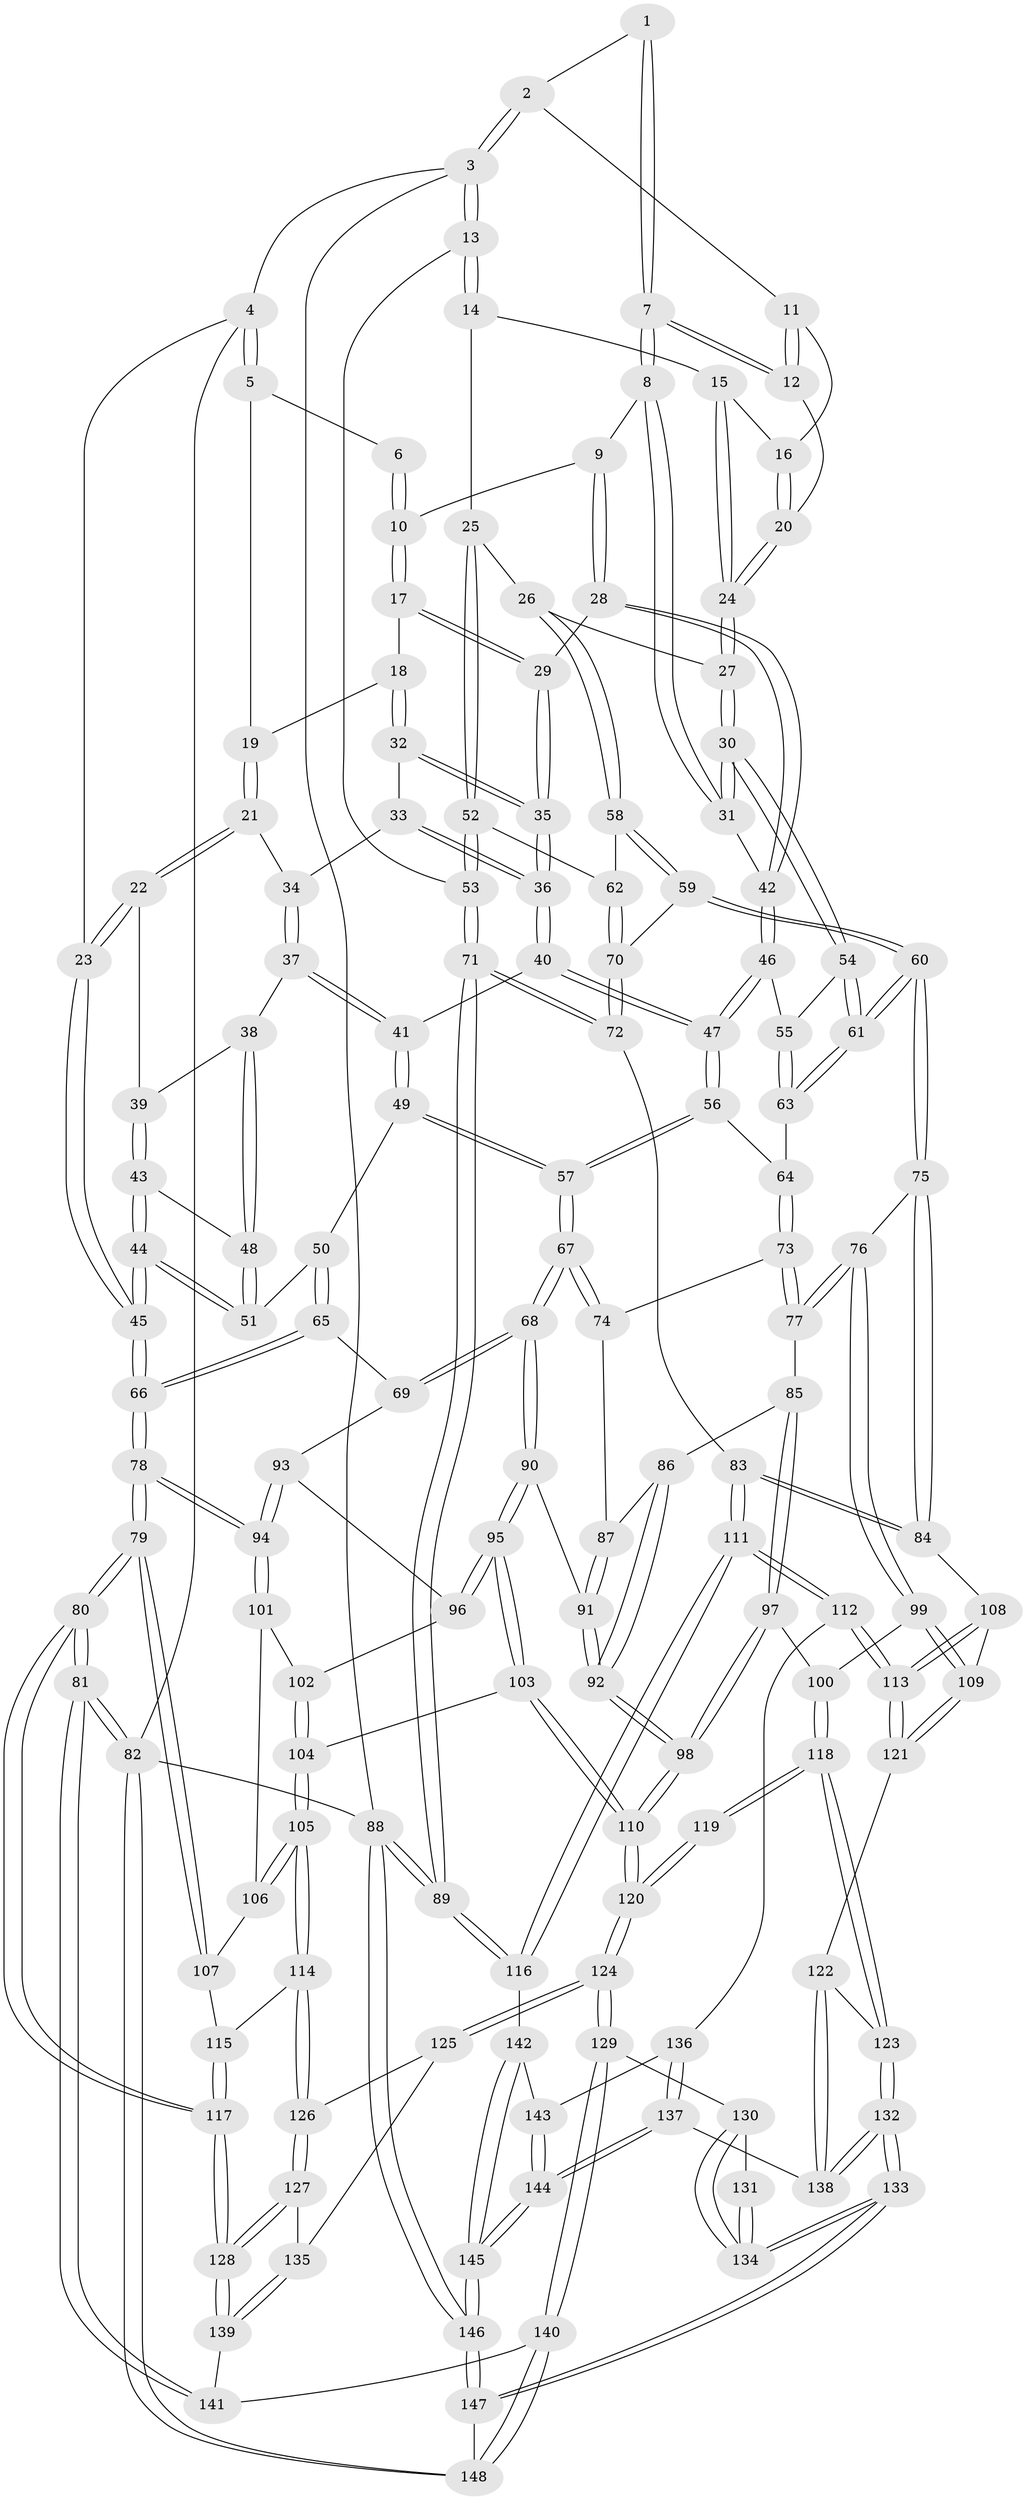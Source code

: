 // coarse degree distribution, {4: 0.3786407766990291, 6: 0.21359223300970873, 5: 0.33980582524271846, 3: 0.05825242718446602, 7: 0.009708737864077669}
// Generated by graph-tools (version 1.1) at 2025/21/03/04/25 18:21:18]
// undirected, 148 vertices, 367 edges
graph export_dot {
graph [start="1"]
  node [color=gray90,style=filled];
  1 [pos="+0.6110201610834266+0"];
  2 [pos="+0.8429617505109865+0"];
  3 [pos="+1+0"];
  4 [pos="+0+0"];
  5 [pos="+0.3342285450832756+0"];
  6 [pos="+0.5927234743668649+0"];
  7 [pos="+0.6858657541063206+0.08090836927652374"];
  8 [pos="+0.6726872243528805+0.11108382422810371"];
  9 [pos="+0.5708936417515004+0.08088479413856241"];
  10 [pos="+0.5458722346610823+0.05802404608018403"];
  11 [pos="+0.8162649185798312+0.00267223368483238"];
  12 [pos="+0.7592645097683063+0.06253110097911713"];
  13 [pos="+1+0"];
  14 [pos="+0.8974681422831692+0.056503382642218505"];
  15 [pos="+0.8780584267969179+0.05854313717109435"];
  16 [pos="+0.8648152593496173+0.05175961585136498"];
  17 [pos="+0.47145125483342143+0.07569906239074563"];
  18 [pos="+0.4123362561207475+0.03525748693831593"];
  19 [pos="+0.3450527387713464+0"];
  20 [pos="+0.8056568446165172+0.09555050332473969"];
  21 [pos="+0.2622666862684269+0.10764289285276396"];
  22 [pos="+0.16602230185615813+0.13180057295941264"];
  23 [pos="+0+0.00799840425944445"];
  24 [pos="+0.8423936547829207+0.15920820154794085"];
  25 [pos="+0.9213394392664787+0.20164557725476012"];
  26 [pos="+0.8513825444693129+0.20436172343961206"];
  27 [pos="+0.848268247886146+0.20356409001609296"];
  28 [pos="+0.5098475472201656+0.1684723961849862"];
  29 [pos="+0.49451218425730836+0.15872348509181433"];
  30 [pos="+0.7478519761684387+0.23294702447527357"];
  31 [pos="+0.6739282717796488+0.14527843056864967"];
  32 [pos="+0.38946608514916115+0.10589099943192481"];
  33 [pos="+0.3194532516293664+0.13204472579675014"];
  34 [pos="+0.28479826621335164+0.132955690533587"];
  35 [pos="+0.40555218064925724+0.18303997736709277"];
  36 [pos="+0.39521556051952056+0.19953220076278438"];
  37 [pos="+0.29793469157530655+0.2192172511825703"];
  38 [pos="+0.22858474819752073+0.216765452986107"];
  39 [pos="+0.19305064258242283+0.18106754210657333"];
  40 [pos="+0.3914512754989829+0.20930226568865057"];
  41 [pos="+0.3099781446254686+0.23253420566705044"];
  42 [pos="+0.5486349615907891+0.216250990231965"];
  43 [pos="+0.17534544121661538+0.23812408880314648"];
  44 [pos="+0+0.2755059407630805"];
  45 [pos="+0+0.2552669019292473"];
  46 [pos="+0.547064460115982+0.2237234386207267"];
  47 [pos="+0.46923846213708137+0.32379477813018753"];
  48 [pos="+0.20604616443280696+0.26494893272241415"];
  49 [pos="+0.2943576631471921+0.33285310125621964"];
  50 [pos="+0.22261845768838115+0.3404032524874122"];
  51 [pos="+0.2073499202545696+0.3287843582281038"];
  52 [pos="+1+0.21822423499896942"];
  53 [pos="+1+0.17440148800678243"];
  54 [pos="+0.7202189327475075+0.32837245351976474"];
  55 [pos="+0.6520484787853961+0.319908957814011"];
  56 [pos="+0.46831010823934266+0.33002823202187576"];
  57 [pos="+0.358195034540098+0.3811356645584168"];
  58 [pos="+0.8515465058226587+0.20536790961507445"];
  59 [pos="+0.8483353417850427+0.4124194313043546"];
  60 [pos="+0.7526335265394717+0.42329804810978816"];
  61 [pos="+0.7504663893766209+0.4180149971905822"];
  62 [pos="+0.900195369482336+0.3765932579596575"];
  63 [pos="+0.5256583712473223+0.37667421555849434"];
  64 [pos="+0.5187457872055672+0.378977440553524"];
  65 [pos="+0.19347680155608793+0.4232581641354169"];
  66 [pos="+0+0.3505054489024925"];
  67 [pos="+0.35026206830859036+0.4534851375418095"];
  68 [pos="+0.32277750788330445+0.5185878546943187"];
  69 [pos="+0.2052997340063603+0.4877100546473042"];
  70 [pos="+0.8781964189684655+0.41246946831601783"];
  71 [pos="+1+0.48475745912870366"];
  72 [pos="+0.8980823105490456+0.4294820528854705"];
  73 [pos="+0.5298807980910621+0.4245119817711995"];
  74 [pos="+0.481031241877584+0.475764433796732"];
  75 [pos="+0.7121011797324165+0.5119096526317802"];
  76 [pos="+0.6918888496893941+0.5162397051103359"];
  77 [pos="+0.5824765262894899+0.4711837311842951"];
  78 [pos="+0+0.39356091358267253"];
  79 [pos="+0+0.5396790773240264"];
  80 [pos="+0+1"];
  81 [pos="+0+1"];
  82 [pos="+0+1"];
  83 [pos="+0.9222326513100346+0.6102893554393216"];
  84 [pos="+0.7552829954170189+0.573342129684908"];
  85 [pos="+0.5107581095169723+0.5522019502516443"];
  86 [pos="+0.4864592298918658+0.5218596819045143"];
  87 [pos="+0.47845827721079837+0.4936616904251598"];
  88 [pos="+1+1"];
  89 [pos="+1+0.7168522983836842"];
  90 [pos="+0.32561787923587787+0.526860821365562"];
  91 [pos="+0.34972128091386645+0.5629065887304389"];
  92 [pos="+0.3636933655446816+0.5927655832834324"];
  93 [pos="+0.17132278781704288+0.5107424717153077"];
  94 [pos="+0+0.4079719846259357"];
  95 [pos="+0.1997252827499338+0.623998449538326"];
  96 [pos="+0.15787118299566186+0.5641187809925807"];
  97 [pos="+0.5186944461605134+0.6454170392371875"];
  98 [pos="+0.38965592570381036+0.6705992790332024"];
  99 [pos="+0.5724044668971664+0.6341218098769059"];
  100 [pos="+0.538222616626036+0.6497182847715659"];
  101 [pos="+0.09513132746119897+0.5948917461605581"];
  102 [pos="+0.12345815399365014+0.582493432519698"];
  103 [pos="+0.20251555486963452+0.6861874940016247"];
  104 [pos="+0.16901145909774506+0.6937574373470294"];
  105 [pos="+0.14946817597786502+0.6991838923090506"];
  106 [pos="+0.09269566957314945+0.612845766586104"];
  107 [pos="+0.04094481431575857+0.6604748911461217"];
  108 [pos="+0.7538125372424771+0.5880139156029127"];
  109 [pos="+0.6964671534327266+0.7119988692995733"];
  110 [pos="+0.34165104713436445+0.759403122535976"];
  111 [pos="+1+0.7240131978069984"];
  112 [pos="+0.8350899774356815+0.7684522361450453"];
  113 [pos="+0.8283180292358339+0.7655323639965846"];
  114 [pos="+0.11169077161701708+0.7304099367110716"];
  115 [pos="+0.04960263249014515+0.6805831984670426"];
  116 [pos="+1+0.7248352886577197"];
  117 [pos="+0+0.9182474749313955"];
  118 [pos="+0.5834069523912304+0.7719883338630316"];
  119 [pos="+0.5494655031630328+0.7864147853455752"];
  120 [pos="+0.34176277697571905+0.7623589983779799"];
  121 [pos="+0.7008231650719188+0.7631248718541949"];
  122 [pos="+0.6960812131016313+0.768124800320534"];
  123 [pos="+0.6254212232599659+0.800552672541055"];
  124 [pos="+0.3394189724722562+0.7814678219504279"];
  125 [pos="+0.19938129360885037+0.8007552233307057"];
  126 [pos="+0.10890784541533874+0.738973043126777"];
  127 [pos="+0.08819234910619661+0.7755354182732258"];
  128 [pos="+0+0.8539089798147418"];
  129 [pos="+0.3452376243209345+0.839124375594451"];
  130 [pos="+0.42639274871933563+0.8809088574380434"];
  131 [pos="+0.5326947964465751+0.8084395891419367"];
  132 [pos="+0.608974127902873+0.9497815904877351"];
  133 [pos="+0.5704474380834503+0.99804278636282"];
  134 [pos="+0.5305273236545656+0.9615092155096241"];
  135 [pos="+0.14870808190829782+0.8291679784285919"];
  136 [pos="+0.8076120027935739+0.8580504549122907"];
  137 [pos="+0.7677358675024198+0.9140350763543105"];
  138 [pos="+0.7578024753026179+0.9123801089240001"];
  139 [pos="+0.15195918256726879+0.8683292619070853"];
  140 [pos="+0.29805360837304057+0.9115512687377222"];
  141 [pos="+0.18054431476890984+0.9153523484437296"];
  142 [pos="+0.9259226834542789+0.9056336749043953"];
  143 [pos="+0.8731808469060589+0.8860909910903856"];
  144 [pos="+0.7799669314786546+0.9293028253425673"];
  145 [pos="+0.8646199648398822+1"];
  146 [pos="+0.9091565554028088+1"];
  147 [pos="+0.5665444275787186+1"];
  148 [pos="+0.3090898639957509+1"];
  1 -- 2;
  1 -- 7;
  1 -- 7;
  2 -- 3;
  2 -- 3;
  2 -- 11;
  3 -- 4;
  3 -- 13;
  3 -- 13;
  3 -- 88;
  4 -- 5;
  4 -- 5;
  4 -- 23;
  4 -- 82;
  5 -- 6;
  5 -- 19;
  6 -- 10;
  6 -- 10;
  7 -- 8;
  7 -- 8;
  7 -- 12;
  7 -- 12;
  8 -- 9;
  8 -- 31;
  8 -- 31;
  9 -- 10;
  9 -- 28;
  9 -- 28;
  10 -- 17;
  10 -- 17;
  11 -- 12;
  11 -- 12;
  11 -- 16;
  12 -- 20;
  13 -- 14;
  13 -- 14;
  13 -- 53;
  14 -- 15;
  14 -- 25;
  15 -- 16;
  15 -- 24;
  15 -- 24;
  16 -- 20;
  16 -- 20;
  17 -- 18;
  17 -- 29;
  17 -- 29;
  18 -- 19;
  18 -- 32;
  18 -- 32;
  19 -- 21;
  19 -- 21;
  20 -- 24;
  20 -- 24;
  21 -- 22;
  21 -- 22;
  21 -- 34;
  22 -- 23;
  22 -- 23;
  22 -- 39;
  23 -- 45;
  23 -- 45;
  24 -- 27;
  24 -- 27;
  25 -- 26;
  25 -- 52;
  25 -- 52;
  26 -- 27;
  26 -- 58;
  26 -- 58;
  27 -- 30;
  27 -- 30;
  28 -- 29;
  28 -- 42;
  28 -- 42;
  29 -- 35;
  29 -- 35;
  30 -- 31;
  30 -- 31;
  30 -- 54;
  30 -- 54;
  31 -- 42;
  32 -- 33;
  32 -- 35;
  32 -- 35;
  33 -- 34;
  33 -- 36;
  33 -- 36;
  34 -- 37;
  34 -- 37;
  35 -- 36;
  35 -- 36;
  36 -- 40;
  36 -- 40;
  37 -- 38;
  37 -- 41;
  37 -- 41;
  38 -- 39;
  38 -- 48;
  38 -- 48;
  39 -- 43;
  39 -- 43;
  40 -- 41;
  40 -- 47;
  40 -- 47;
  41 -- 49;
  41 -- 49;
  42 -- 46;
  42 -- 46;
  43 -- 44;
  43 -- 44;
  43 -- 48;
  44 -- 45;
  44 -- 45;
  44 -- 51;
  44 -- 51;
  45 -- 66;
  45 -- 66;
  46 -- 47;
  46 -- 47;
  46 -- 55;
  47 -- 56;
  47 -- 56;
  48 -- 51;
  48 -- 51;
  49 -- 50;
  49 -- 57;
  49 -- 57;
  50 -- 51;
  50 -- 65;
  50 -- 65;
  52 -- 53;
  52 -- 53;
  52 -- 62;
  53 -- 71;
  53 -- 71;
  54 -- 55;
  54 -- 61;
  54 -- 61;
  55 -- 63;
  55 -- 63;
  56 -- 57;
  56 -- 57;
  56 -- 64;
  57 -- 67;
  57 -- 67;
  58 -- 59;
  58 -- 59;
  58 -- 62;
  59 -- 60;
  59 -- 60;
  59 -- 70;
  60 -- 61;
  60 -- 61;
  60 -- 75;
  60 -- 75;
  61 -- 63;
  61 -- 63;
  62 -- 70;
  62 -- 70;
  63 -- 64;
  64 -- 73;
  64 -- 73;
  65 -- 66;
  65 -- 66;
  65 -- 69;
  66 -- 78;
  66 -- 78;
  67 -- 68;
  67 -- 68;
  67 -- 74;
  67 -- 74;
  68 -- 69;
  68 -- 69;
  68 -- 90;
  68 -- 90;
  69 -- 93;
  70 -- 72;
  70 -- 72;
  71 -- 72;
  71 -- 72;
  71 -- 89;
  71 -- 89;
  72 -- 83;
  73 -- 74;
  73 -- 77;
  73 -- 77;
  74 -- 87;
  75 -- 76;
  75 -- 84;
  75 -- 84;
  76 -- 77;
  76 -- 77;
  76 -- 99;
  76 -- 99;
  77 -- 85;
  78 -- 79;
  78 -- 79;
  78 -- 94;
  78 -- 94;
  79 -- 80;
  79 -- 80;
  79 -- 107;
  79 -- 107;
  80 -- 81;
  80 -- 81;
  80 -- 117;
  80 -- 117;
  81 -- 82;
  81 -- 82;
  81 -- 141;
  81 -- 141;
  82 -- 148;
  82 -- 148;
  82 -- 88;
  83 -- 84;
  83 -- 84;
  83 -- 111;
  83 -- 111;
  84 -- 108;
  85 -- 86;
  85 -- 97;
  85 -- 97;
  86 -- 87;
  86 -- 92;
  86 -- 92;
  87 -- 91;
  87 -- 91;
  88 -- 89;
  88 -- 89;
  88 -- 146;
  88 -- 146;
  89 -- 116;
  89 -- 116;
  90 -- 91;
  90 -- 95;
  90 -- 95;
  91 -- 92;
  91 -- 92;
  92 -- 98;
  92 -- 98;
  93 -- 94;
  93 -- 94;
  93 -- 96;
  94 -- 101;
  94 -- 101;
  95 -- 96;
  95 -- 96;
  95 -- 103;
  95 -- 103;
  96 -- 102;
  97 -- 98;
  97 -- 98;
  97 -- 100;
  98 -- 110;
  98 -- 110;
  99 -- 100;
  99 -- 109;
  99 -- 109;
  100 -- 118;
  100 -- 118;
  101 -- 102;
  101 -- 106;
  102 -- 104;
  102 -- 104;
  103 -- 104;
  103 -- 110;
  103 -- 110;
  104 -- 105;
  104 -- 105;
  105 -- 106;
  105 -- 106;
  105 -- 114;
  105 -- 114;
  106 -- 107;
  107 -- 115;
  108 -- 109;
  108 -- 113;
  108 -- 113;
  109 -- 121;
  109 -- 121;
  110 -- 120;
  110 -- 120;
  111 -- 112;
  111 -- 112;
  111 -- 116;
  111 -- 116;
  112 -- 113;
  112 -- 113;
  112 -- 136;
  113 -- 121;
  113 -- 121;
  114 -- 115;
  114 -- 126;
  114 -- 126;
  115 -- 117;
  115 -- 117;
  116 -- 142;
  117 -- 128;
  117 -- 128;
  118 -- 119;
  118 -- 119;
  118 -- 123;
  118 -- 123;
  119 -- 120;
  119 -- 120;
  120 -- 124;
  120 -- 124;
  121 -- 122;
  122 -- 123;
  122 -- 138;
  122 -- 138;
  123 -- 132;
  123 -- 132;
  124 -- 125;
  124 -- 125;
  124 -- 129;
  124 -- 129;
  125 -- 126;
  125 -- 135;
  126 -- 127;
  126 -- 127;
  127 -- 128;
  127 -- 128;
  127 -- 135;
  128 -- 139;
  128 -- 139;
  129 -- 130;
  129 -- 140;
  129 -- 140;
  130 -- 131;
  130 -- 134;
  130 -- 134;
  131 -- 134;
  131 -- 134;
  132 -- 133;
  132 -- 133;
  132 -- 138;
  132 -- 138;
  133 -- 134;
  133 -- 134;
  133 -- 147;
  133 -- 147;
  135 -- 139;
  135 -- 139;
  136 -- 137;
  136 -- 137;
  136 -- 143;
  137 -- 138;
  137 -- 144;
  137 -- 144;
  139 -- 141;
  140 -- 141;
  140 -- 148;
  140 -- 148;
  142 -- 143;
  142 -- 145;
  142 -- 145;
  143 -- 144;
  143 -- 144;
  144 -- 145;
  144 -- 145;
  145 -- 146;
  145 -- 146;
  146 -- 147;
  146 -- 147;
  147 -- 148;
}
